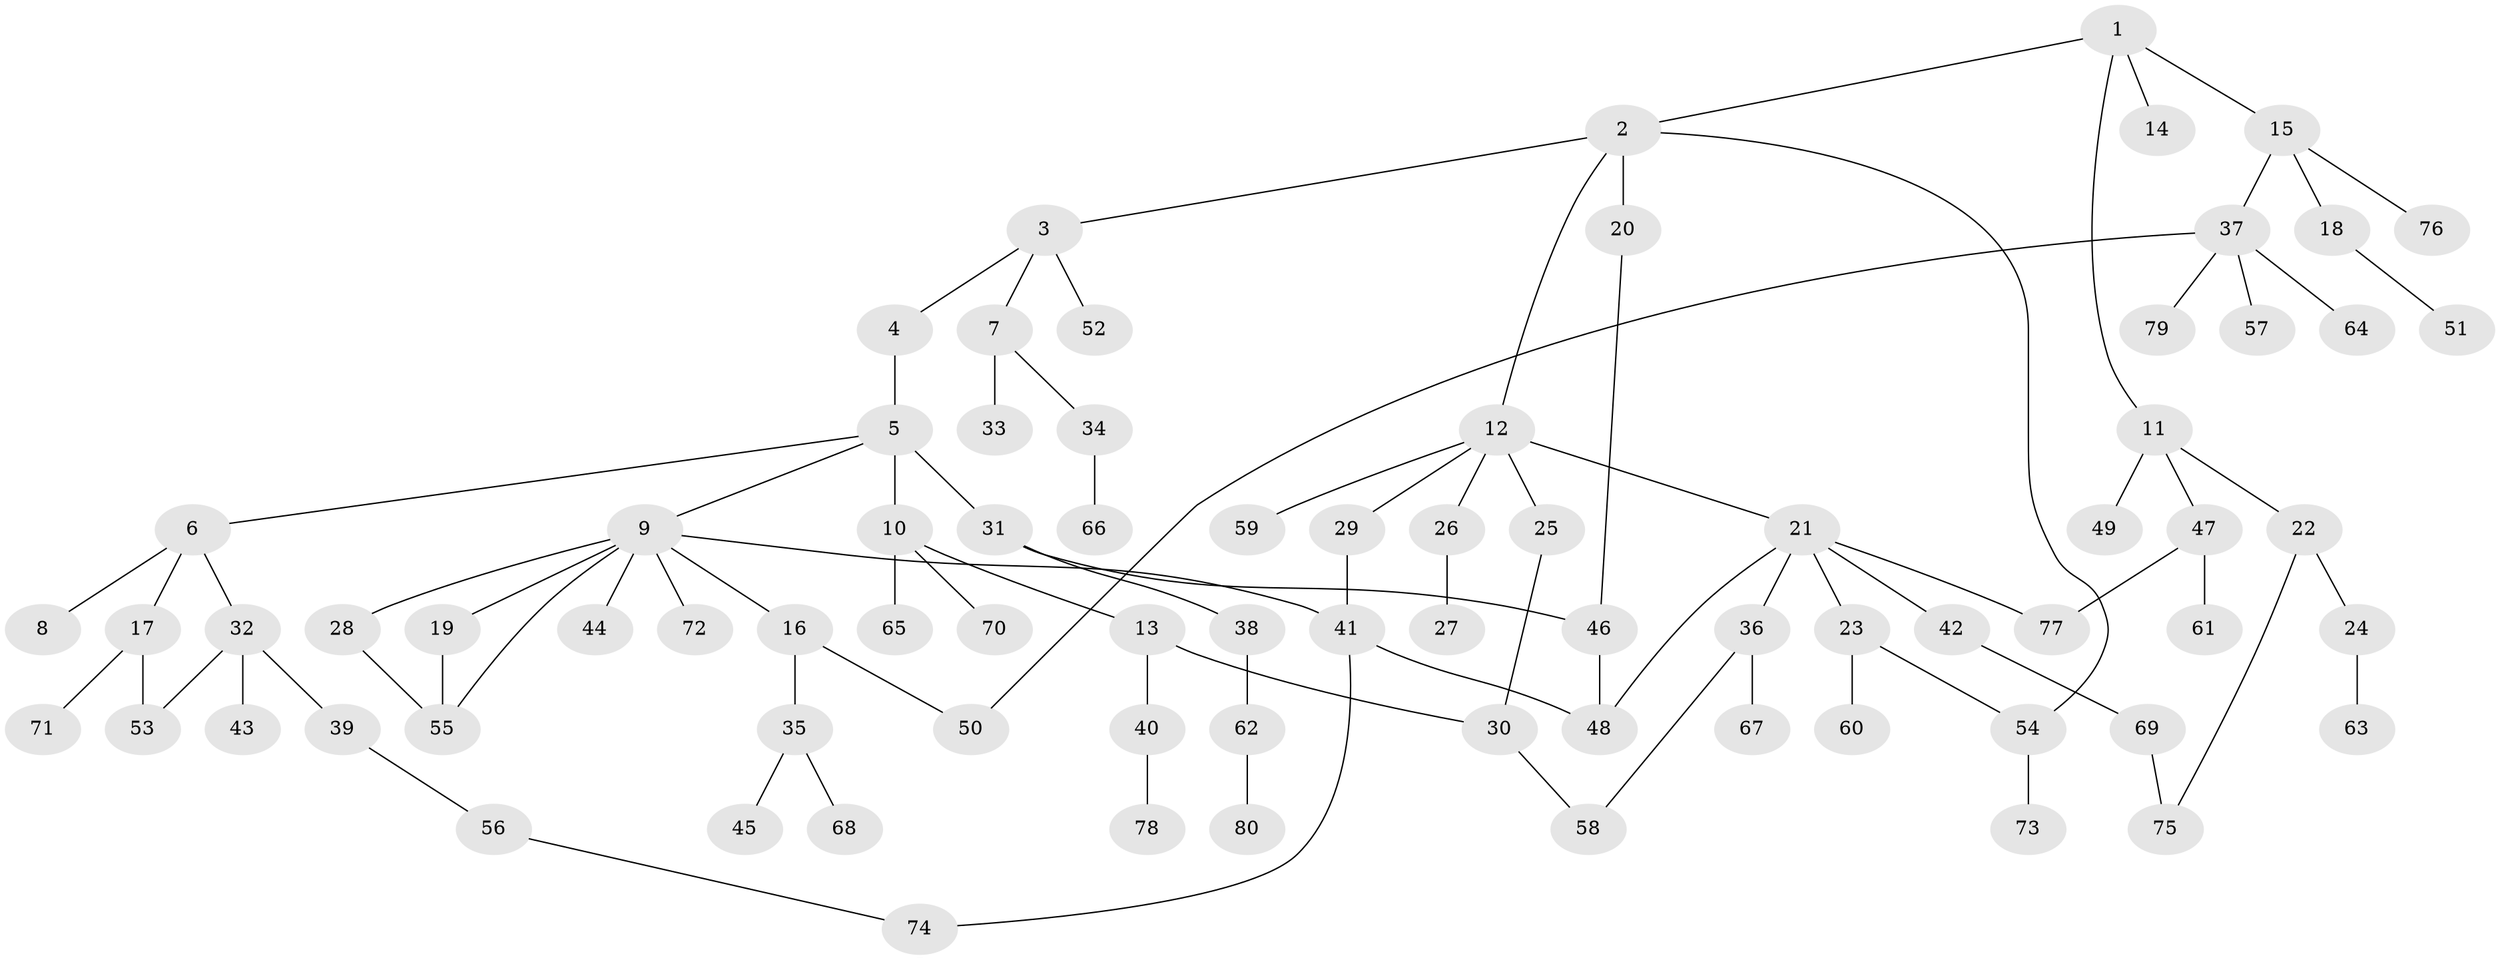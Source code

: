 // Generated by graph-tools (version 1.1) at 2025/10/02/27/25 16:10:52]
// undirected, 80 vertices, 93 edges
graph export_dot {
graph [start="1"]
  node [color=gray90,style=filled];
  1;
  2;
  3;
  4;
  5;
  6;
  7;
  8;
  9;
  10;
  11;
  12;
  13;
  14;
  15;
  16;
  17;
  18;
  19;
  20;
  21;
  22;
  23;
  24;
  25;
  26;
  27;
  28;
  29;
  30;
  31;
  32;
  33;
  34;
  35;
  36;
  37;
  38;
  39;
  40;
  41;
  42;
  43;
  44;
  45;
  46;
  47;
  48;
  49;
  50;
  51;
  52;
  53;
  54;
  55;
  56;
  57;
  58;
  59;
  60;
  61;
  62;
  63;
  64;
  65;
  66;
  67;
  68;
  69;
  70;
  71;
  72;
  73;
  74;
  75;
  76;
  77;
  78;
  79;
  80;
  1 -- 2;
  1 -- 11;
  1 -- 14;
  1 -- 15;
  2 -- 3;
  2 -- 12;
  2 -- 20;
  2 -- 54;
  3 -- 4;
  3 -- 7;
  3 -- 52;
  4 -- 5;
  5 -- 6;
  5 -- 9;
  5 -- 10;
  5 -- 31;
  6 -- 8;
  6 -- 17;
  6 -- 32;
  7 -- 33;
  7 -- 34;
  9 -- 16;
  9 -- 19;
  9 -- 28;
  9 -- 44;
  9 -- 72;
  9 -- 41;
  9 -- 55;
  10 -- 13;
  10 -- 65;
  10 -- 70;
  11 -- 22;
  11 -- 47;
  11 -- 49;
  12 -- 21;
  12 -- 25;
  12 -- 26;
  12 -- 29;
  12 -- 59;
  13 -- 40;
  13 -- 30;
  15 -- 18;
  15 -- 37;
  15 -- 76;
  16 -- 35;
  16 -- 50;
  17 -- 53;
  17 -- 71;
  18 -- 51;
  19 -- 55;
  20 -- 46;
  21 -- 23;
  21 -- 36;
  21 -- 42;
  21 -- 77;
  21 -- 48;
  22 -- 24;
  22 -- 75;
  23 -- 54;
  23 -- 60;
  24 -- 63;
  25 -- 30;
  26 -- 27;
  28 -- 55;
  29 -- 41;
  30 -- 58;
  31 -- 38;
  31 -- 46;
  32 -- 39;
  32 -- 43;
  32 -- 53;
  34 -- 66;
  35 -- 45;
  35 -- 68;
  36 -- 67;
  36 -- 58;
  37 -- 57;
  37 -- 64;
  37 -- 79;
  37 -- 50;
  38 -- 62;
  39 -- 56;
  40 -- 78;
  41 -- 48;
  41 -- 74;
  42 -- 69;
  46 -- 48;
  47 -- 61;
  47 -- 77;
  54 -- 73;
  56 -- 74;
  62 -- 80;
  69 -- 75;
}

